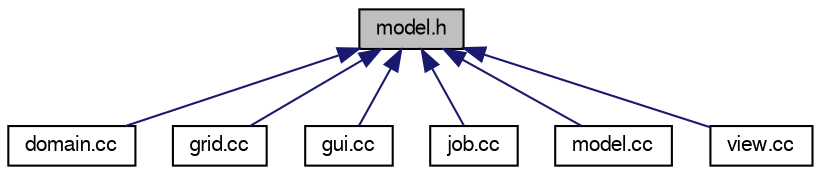 digraph G
{
  edge [fontname="FreeSans",fontsize="10",labelfontname="FreeSans",labelfontsize="10"];
  node [fontname="FreeSans",fontsize="10",shape=record];
  Node1 [label="model.h",height=0.2,width=0.4,color="black", fillcolor="grey75", style="filled" fontcolor="black"];
  Node1 -> Node2 [dir=back,color="midnightblue",fontsize="10",style="solid"];
  Node2 [label="domain.cc",height=0.2,width=0.4,color="black", fillcolor="white", style="filled",URL="$domain_8cc.html",tooltip="Implementation of Domain and Boundary classes."];
  Node1 -> Node3 [dir=back,color="midnightblue",fontsize="10",style="solid"];
  Node3 [label="grid.cc",height=0.2,width=0.4,color="black", fillcolor="white", style="filled",URL="$grid_8cc.html"];
  Node1 -> Node4 [dir=back,color="midnightblue",fontsize="10",style="solid"];
  Node4 [label="gui.cc",height=0.2,width=0.4,color="black", fillcolor="white", style="filled",URL="$gui_8cc.html"];
  Node1 -> Node5 [dir=back,color="midnightblue",fontsize="10",style="solid"];
  Node5 [label="job.cc",height=0.2,width=0.4,color="black", fillcolor="white", style="filled",URL="$job_8cc.html",tooltip="The ReMoDy backend."];
  Node1 -> Node6 [dir=back,color="midnightblue",fontsize="10",style="solid"];
  Node6 [label="model.cc",height=0.2,width=0.4,color="black", fillcolor="white", style="filled",URL="$model_8cc.html"];
  Node1 -> Node7 [dir=back,color="midnightblue",fontsize="10",style="solid"];
  Node7 [label="view.cc",height=0.2,width=0.4,color="black", fillcolor="white", style="filled",URL="$view_8cc.html",tooltip="The frontend of ReMoDy with the OpenGL Visualizer."];
}
